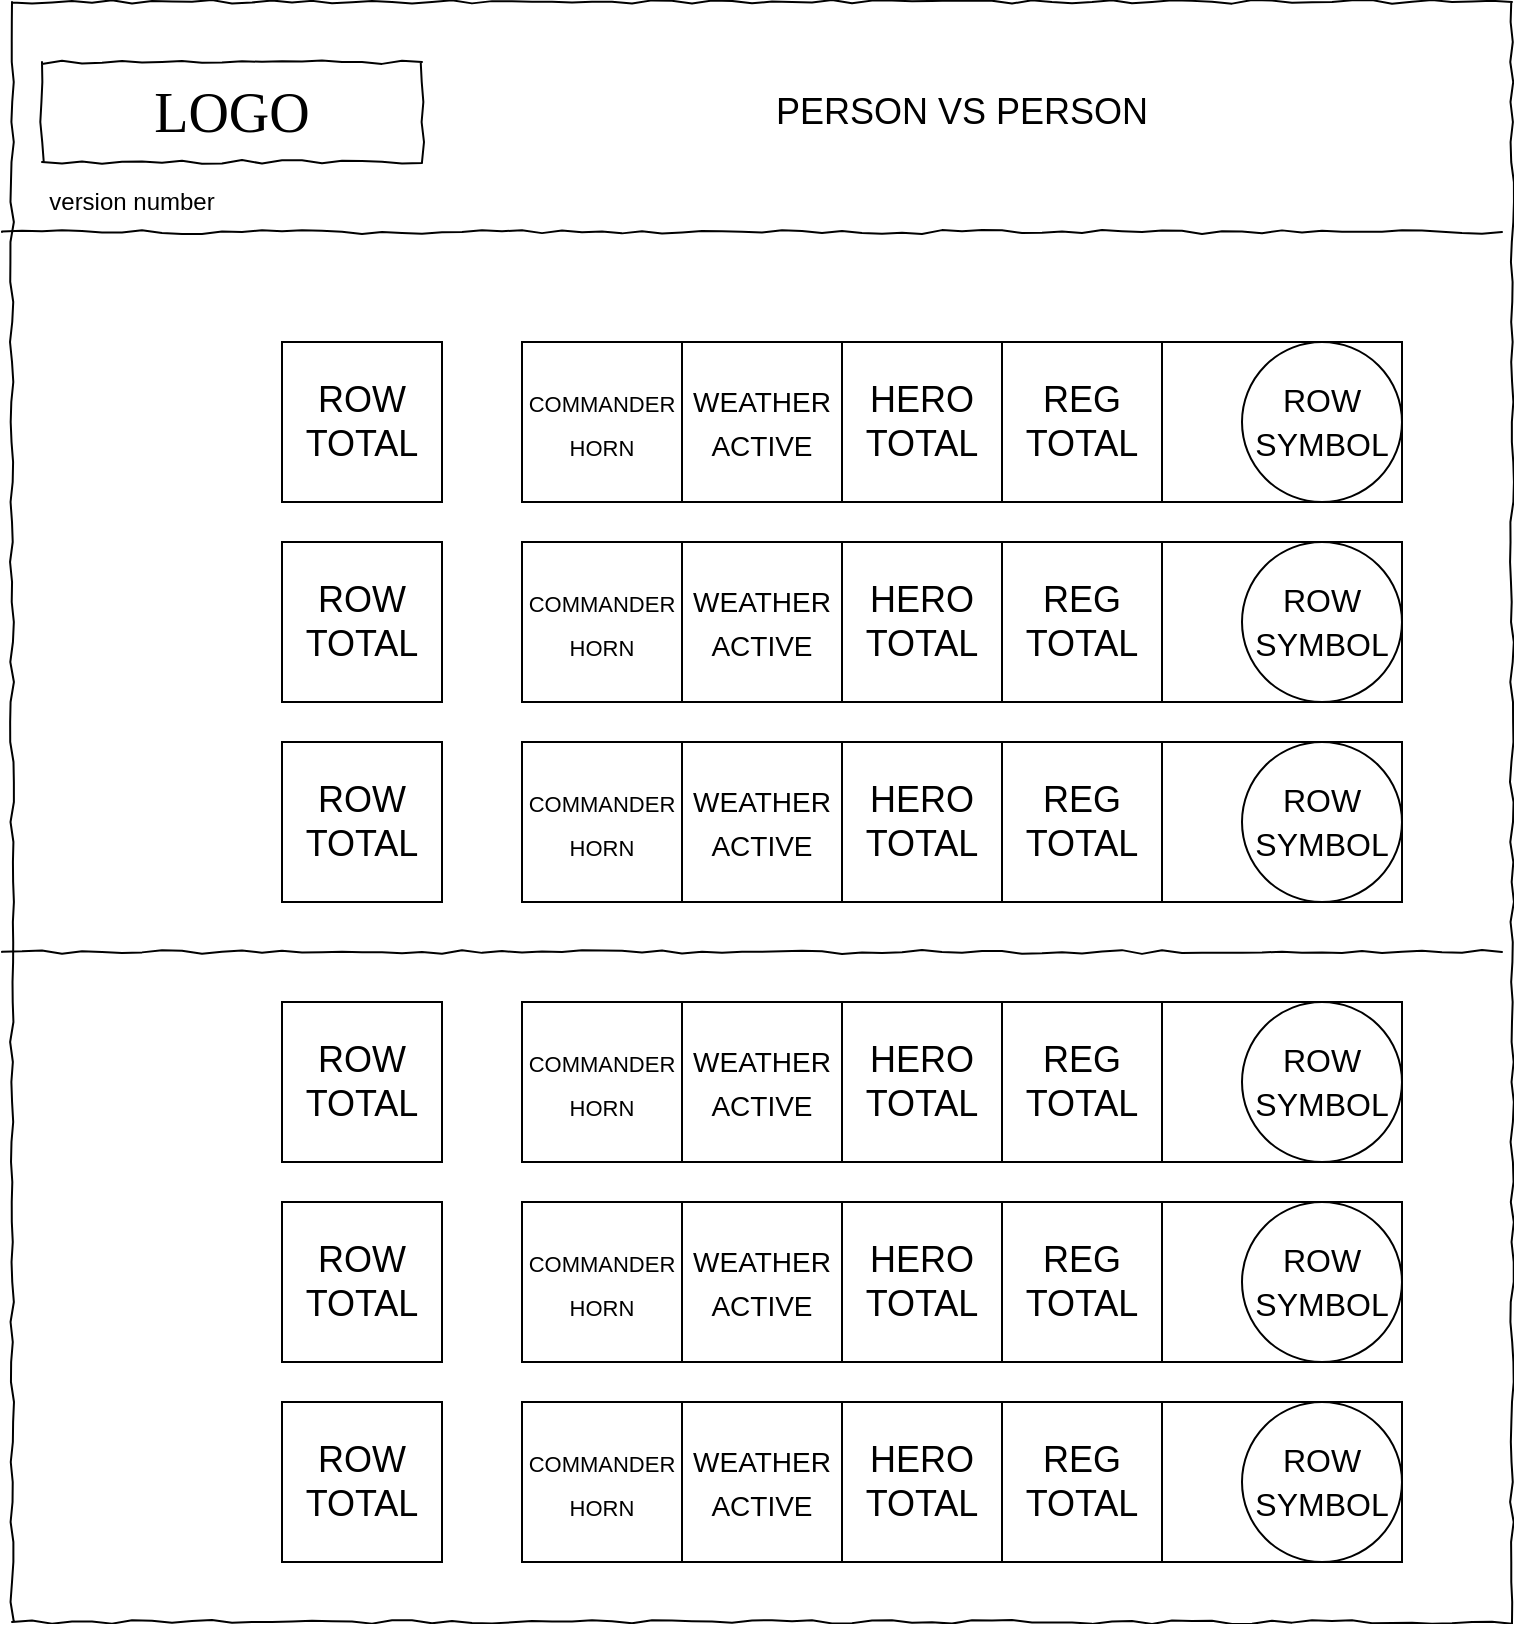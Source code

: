 <mxfile version="13.6.10" type="github">
  <diagram name="Page-1" id="03018318-947c-dd8e-b7a3-06fadd420f32">
    <mxGraphModel dx="1673" dy="876" grid="1" gridSize="10" guides="1" tooltips="1" connect="1" arrows="1" fold="1" page="1" pageScale="1" pageWidth="1100" pageHeight="850" background="#ffffff" math="0" shadow="0">
      <root>
        <mxCell id="0" />
        <mxCell id="1" parent="0" />
        <mxCell id="677b7b8949515195-1" value="" style="whiteSpace=wrap;html=1;rounded=0;shadow=0;labelBackgroundColor=none;strokeColor=#000000;strokeWidth=1;fillColor=none;fontFamily=Verdana;fontSize=12;fontColor=#000000;align=center;comic=1;" parent="1" vertex="1">
          <mxGeometry x="25" y="30" width="750" height="810" as="geometry" />
        </mxCell>
        <mxCell id="677b7b8949515195-2" value="LOGO" style="whiteSpace=wrap;html=1;rounded=0;shadow=0;labelBackgroundColor=none;strokeWidth=1;fontFamily=Verdana;fontSize=28;align=center;comic=1;" parent="1" vertex="1">
          <mxGeometry x="40" y="60" width="190" height="50" as="geometry" />
        </mxCell>
        <mxCell id="677b7b8949515195-9" value="" style="line;strokeWidth=1;html=1;rounded=0;shadow=0;labelBackgroundColor=none;fillColor=none;fontFamily=Verdana;fontSize=14;fontColor=#000000;align=center;comic=1;" parent="1" vertex="1">
          <mxGeometry x="20" y="140" width="750" height="10" as="geometry" />
        </mxCell>
        <mxCell id="R3c_TP9UUFSL7T_W99-w-1" value="version number" style="text;html=1;strokeColor=none;fillColor=none;align=center;verticalAlign=middle;whiteSpace=wrap;rounded=0;" vertex="1" parent="1">
          <mxGeometry x="40" y="120" width="90" height="20" as="geometry" />
        </mxCell>
        <mxCell id="R3c_TP9UUFSL7T_W99-w-2" value="PERSON VS PERSON" style="text;html=1;strokeColor=none;fillColor=none;align=center;verticalAlign=middle;whiteSpace=wrap;rounded=0;fontSize=18;" vertex="1" parent="1">
          <mxGeometry x="290" y="75" width="420" height="20" as="geometry" />
        </mxCell>
        <mxCell id="R3c_TP9UUFSL7T_W99-w-3" value="" style="rounded=0;whiteSpace=wrap;html=1;fontSize=18;" vertex="1" parent="1">
          <mxGeometry x="280" y="200" width="440" height="80" as="geometry" />
        </mxCell>
        <mxCell id="R3c_TP9UUFSL7T_W99-w-4" value="&lt;font style=&quot;font-size: 16px&quot;&gt;ROW SYMBOL&lt;/font&gt;" style="ellipse;whiteSpace=wrap;html=1;aspect=fixed;fontSize=18;" vertex="1" parent="1">
          <mxGeometry x="640" y="200" width="80" height="80" as="geometry" />
        </mxCell>
        <mxCell id="R3c_TP9UUFSL7T_W99-w-5" value="&lt;font style=&quot;font-size: 11px&quot;&gt;COMMANDER HORN&lt;/font&gt;" style="whiteSpace=wrap;html=1;aspect=fixed;fontSize=18;" vertex="1" parent="1">
          <mxGeometry x="280" y="200" width="80" height="80" as="geometry" />
        </mxCell>
        <mxCell id="R3c_TP9UUFSL7T_W99-w-6" value="ROW TOTAL" style="whiteSpace=wrap;html=1;aspect=fixed;fontSize=18;" vertex="1" parent="1">
          <mxGeometry x="160" y="200" width="80" height="80" as="geometry" />
        </mxCell>
        <mxCell id="R3c_TP9UUFSL7T_W99-w-7" value="&lt;font style=&quot;font-size: 14px&quot;&gt;WEATHER ACTIVE&lt;/font&gt;" style="whiteSpace=wrap;html=1;aspect=fixed;fontSize=18;" vertex="1" parent="1">
          <mxGeometry x="360" y="200" width="80" height="80" as="geometry" />
        </mxCell>
        <mxCell id="R3c_TP9UUFSL7T_W99-w-8" value="HERO TOTAL" style="whiteSpace=wrap;html=1;aspect=fixed;fontSize=18;" vertex="1" parent="1">
          <mxGeometry x="440" y="200" width="80" height="80" as="geometry" />
        </mxCell>
        <mxCell id="R3c_TP9UUFSL7T_W99-w-9" value="REG TOTAL" style="whiteSpace=wrap;html=1;aspect=fixed;fontSize=18;" vertex="1" parent="1">
          <mxGeometry x="520" y="200" width="80" height="80" as="geometry" />
        </mxCell>
        <mxCell id="R3c_TP9UUFSL7T_W99-w-10" value="" style="rounded=0;whiteSpace=wrap;html=1;fontSize=18;" vertex="1" parent="1">
          <mxGeometry x="280" y="300" width="440" height="80" as="geometry" />
        </mxCell>
        <mxCell id="R3c_TP9UUFSL7T_W99-w-11" value="&lt;font style=&quot;font-size: 16px&quot;&gt;ROW SYMBOL&lt;/font&gt;" style="ellipse;whiteSpace=wrap;html=1;aspect=fixed;fontSize=18;" vertex="1" parent="1">
          <mxGeometry x="640" y="300" width="80" height="80" as="geometry" />
        </mxCell>
        <mxCell id="R3c_TP9UUFSL7T_W99-w-12" value="&lt;font style=&quot;font-size: 11px&quot;&gt;COMMANDER HORN&lt;/font&gt;" style="whiteSpace=wrap;html=1;aspect=fixed;fontSize=18;" vertex="1" parent="1">
          <mxGeometry x="280" y="300" width="80" height="80" as="geometry" />
        </mxCell>
        <mxCell id="R3c_TP9UUFSL7T_W99-w-13" value="ROW TOTAL" style="whiteSpace=wrap;html=1;aspect=fixed;fontSize=18;" vertex="1" parent="1">
          <mxGeometry x="160" y="300" width="80" height="80" as="geometry" />
        </mxCell>
        <mxCell id="R3c_TP9UUFSL7T_W99-w-14" value="&lt;span style=&quot;font-size: 14px&quot;&gt;WEATHER ACTIVE&lt;/span&gt;" style="whiteSpace=wrap;html=1;aspect=fixed;fontSize=18;" vertex="1" parent="1">
          <mxGeometry x="360" y="300" width="80" height="80" as="geometry" />
        </mxCell>
        <mxCell id="R3c_TP9UUFSL7T_W99-w-15" value="HERO TOTAL" style="whiteSpace=wrap;html=1;aspect=fixed;fontSize=18;" vertex="1" parent="1">
          <mxGeometry x="440" y="300" width="80" height="80" as="geometry" />
        </mxCell>
        <mxCell id="R3c_TP9UUFSL7T_W99-w-16" value="REG TOTAL" style="whiteSpace=wrap;html=1;aspect=fixed;fontSize=18;" vertex="1" parent="1">
          <mxGeometry x="520" y="300" width="80" height="80" as="geometry" />
        </mxCell>
        <mxCell id="R3c_TP9UUFSL7T_W99-w-17" value="" style="rounded=0;whiteSpace=wrap;html=1;fontSize=18;" vertex="1" parent="1">
          <mxGeometry x="280" y="400" width="440" height="80" as="geometry" />
        </mxCell>
        <mxCell id="R3c_TP9UUFSL7T_W99-w-18" value="&lt;font style=&quot;font-size: 16px&quot;&gt;ROW SYMBOL&lt;/font&gt;" style="ellipse;whiteSpace=wrap;html=1;aspect=fixed;fontSize=18;" vertex="1" parent="1">
          <mxGeometry x="640" y="400" width="80" height="80" as="geometry" />
        </mxCell>
        <mxCell id="R3c_TP9UUFSL7T_W99-w-19" value="&lt;font style=&quot;font-size: 11px&quot;&gt;COMMANDER HORN&lt;/font&gt;" style="whiteSpace=wrap;html=1;aspect=fixed;fontSize=18;" vertex="1" parent="1">
          <mxGeometry x="280" y="400" width="80" height="80" as="geometry" />
        </mxCell>
        <mxCell id="R3c_TP9UUFSL7T_W99-w-20" value="ROW TOTAL" style="whiteSpace=wrap;html=1;aspect=fixed;fontSize=18;" vertex="1" parent="1">
          <mxGeometry x="160" y="400" width="80" height="80" as="geometry" />
        </mxCell>
        <mxCell id="R3c_TP9UUFSL7T_W99-w-21" value="&lt;span style=&quot;font-size: 14px&quot;&gt;WEATHER ACTIVE&lt;/span&gt;" style="whiteSpace=wrap;html=1;aspect=fixed;fontSize=18;" vertex="1" parent="1">
          <mxGeometry x="360" y="400" width="80" height="80" as="geometry" />
        </mxCell>
        <mxCell id="R3c_TP9UUFSL7T_W99-w-22" value="HERO TOTAL" style="whiteSpace=wrap;html=1;aspect=fixed;fontSize=18;" vertex="1" parent="1">
          <mxGeometry x="440" y="400" width="80" height="80" as="geometry" />
        </mxCell>
        <mxCell id="R3c_TP9UUFSL7T_W99-w-23" value="REG TOTAL" style="whiteSpace=wrap;html=1;aspect=fixed;fontSize=18;" vertex="1" parent="1">
          <mxGeometry x="520" y="400" width="80" height="80" as="geometry" />
        </mxCell>
        <mxCell id="R3c_TP9UUFSL7T_W99-w-24" value="" style="rounded=0;whiteSpace=wrap;html=1;fontSize=18;" vertex="1" parent="1">
          <mxGeometry x="280" y="530" width="440" height="80" as="geometry" />
        </mxCell>
        <mxCell id="R3c_TP9UUFSL7T_W99-w-25" value="&lt;font style=&quot;font-size: 16px&quot;&gt;ROW SYMBOL&lt;/font&gt;" style="ellipse;whiteSpace=wrap;html=1;aspect=fixed;fontSize=18;" vertex="1" parent="1">
          <mxGeometry x="640" y="530" width="80" height="80" as="geometry" />
        </mxCell>
        <mxCell id="R3c_TP9UUFSL7T_W99-w-26" value="&lt;font style=&quot;font-size: 11px&quot;&gt;COMMANDER HORN&lt;/font&gt;" style="whiteSpace=wrap;html=1;aspect=fixed;fontSize=18;" vertex="1" parent="1">
          <mxGeometry x="280" y="530" width="80" height="80" as="geometry" />
        </mxCell>
        <mxCell id="R3c_TP9UUFSL7T_W99-w-27" value="ROW TOTAL" style="whiteSpace=wrap;html=1;aspect=fixed;fontSize=18;" vertex="1" parent="1">
          <mxGeometry x="160" y="530" width="80" height="80" as="geometry" />
        </mxCell>
        <mxCell id="R3c_TP9UUFSL7T_W99-w-28" value="&lt;span style=&quot;font-size: 14px&quot;&gt;WEATHER ACTIVE&lt;/span&gt;" style="whiteSpace=wrap;html=1;aspect=fixed;fontSize=18;" vertex="1" parent="1">
          <mxGeometry x="360" y="530" width="80" height="80" as="geometry" />
        </mxCell>
        <mxCell id="R3c_TP9UUFSL7T_W99-w-29" value="HERO TOTAL" style="whiteSpace=wrap;html=1;aspect=fixed;fontSize=18;" vertex="1" parent="1">
          <mxGeometry x="440" y="530" width="80" height="80" as="geometry" />
        </mxCell>
        <mxCell id="R3c_TP9UUFSL7T_W99-w-30" value="REG TOTAL" style="whiteSpace=wrap;html=1;aspect=fixed;fontSize=18;" vertex="1" parent="1">
          <mxGeometry x="520" y="530" width="80" height="80" as="geometry" />
        </mxCell>
        <mxCell id="R3c_TP9UUFSL7T_W99-w-31" value="" style="rounded=0;whiteSpace=wrap;html=1;fontSize=18;" vertex="1" parent="1">
          <mxGeometry x="280" y="630" width="440" height="80" as="geometry" />
        </mxCell>
        <mxCell id="R3c_TP9UUFSL7T_W99-w-32" value="&lt;font style=&quot;font-size: 16px&quot;&gt;ROW SYMBOL&lt;/font&gt;" style="ellipse;whiteSpace=wrap;html=1;aspect=fixed;fontSize=18;" vertex="1" parent="1">
          <mxGeometry x="640" y="630" width="80" height="80" as="geometry" />
        </mxCell>
        <mxCell id="R3c_TP9UUFSL7T_W99-w-33" value="&lt;font style=&quot;font-size: 11px&quot;&gt;COMMANDER HORN&lt;/font&gt;" style="whiteSpace=wrap;html=1;aspect=fixed;fontSize=18;" vertex="1" parent="1">
          <mxGeometry x="280" y="630" width="80" height="80" as="geometry" />
        </mxCell>
        <mxCell id="R3c_TP9UUFSL7T_W99-w-34" value="ROW TOTAL" style="whiteSpace=wrap;html=1;aspect=fixed;fontSize=18;" vertex="1" parent="1">
          <mxGeometry x="160" y="630" width="80" height="80" as="geometry" />
        </mxCell>
        <mxCell id="R3c_TP9UUFSL7T_W99-w-35" value="&lt;span style=&quot;font-size: 14px&quot;&gt;WEATHER ACTIVE&lt;/span&gt;" style="whiteSpace=wrap;html=1;aspect=fixed;fontSize=18;" vertex="1" parent="1">
          <mxGeometry x="360" y="630" width="80" height="80" as="geometry" />
        </mxCell>
        <mxCell id="R3c_TP9UUFSL7T_W99-w-36" value="HERO TOTAL" style="whiteSpace=wrap;html=1;aspect=fixed;fontSize=18;" vertex="1" parent="1">
          <mxGeometry x="440" y="630" width="80" height="80" as="geometry" />
        </mxCell>
        <mxCell id="R3c_TP9UUFSL7T_W99-w-37" value="REG TOTAL" style="whiteSpace=wrap;html=1;aspect=fixed;fontSize=18;" vertex="1" parent="1">
          <mxGeometry x="520" y="630" width="80" height="80" as="geometry" />
        </mxCell>
        <mxCell id="R3c_TP9UUFSL7T_W99-w-38" value="" style="rounded=0;whiteSpace=wrap;html=1;fontSize=18;" vertex="1" parent="1">
          <mxGeometry x="280" y="730" width="440" height="80" as="geometry" />
        </mxCell>
        <mxCell id="R3c_TP9UUFSL7T_W99-w-39" value="&lt;font style=&quot;font-size: 16px&quot;&gt;ROW SYMBOL&lt;/font&gt;" style="ellipse;whiteSpace=wrap;html=1;aspect=fixed;fontSize=18;" vertex="1" parent="1">
          <mxGeometry x="640" y="730" width="80" height="80" as="geometry" />
        </mxCell>
        <mxCell id="R3c_TP9UUFSL7T_W99-w-40" value="&lt;font style=&quot;font-size: 11px&quot;&gt;COMMANDER HORN&lt;/font&gt;" style="whiteSpace=wrap;html=1;aspect=fixed;fontSize=18;" vertex="1" parent="1">
          <mxGeometry x="280" y="730" width="80" height="80" as="geometry" />
        </mxCell>
        <mxCell id="R3c_TP9UUFSL7T_W99-w-41" value="ROW TOTAL" style="whiteSpace=wrap;html=1;aspect=fixed;fontSize=18;" vertex="1" parent="1">
          <mxGeometry x="160" y="730" width="80" height="80" as="geometry" />
        </mxCell>
        <mxCell id="R3c_TP9UUFSL7T_W99-w-42" value="&lt;span style=&quot;font-size: 14px&quot;&gt;WEATHER ACTIVE&lt;/span&gt;" style="whiteSpace=wrap;html=1;aspect=fixed;fontSize=18;" vertex="1" parent="1">
          <mxGeometry x="360" y="730" width="80" height="80" as="geometry" />
        </mxCell>
        <mxCell id="R3c_TP9UUFSL7T_W99-w-43" value="HERO TOTAL" style="whiteSpace=wrap;html=1;aspect=fixed;fontSize=18;" vertex="1" parent="1">
          <mxGeometry x="440" y="730" width="80" height="80" as="geometry" />
        </mxCell>
        <mxCell id="R3c_TP9UUFSL7T_W99-w-44" value="REG TOTAL" style="whiteSpace=wrap;html=1;aspect=fixed;fontSize=18;" vertex="1" parent="1">
          <mxGeometry x="520" y="730" width="80" height="80" as="geometry" />
        </mxCell>
        <mxCell id="R3c_TP9UUFSL7T_W99-w-46" value="" style="line;strokeWidth=1;html=1;rounded=0;shadow=0;labelBackgroundColor=none;fillColor=none;fontFamily=Verdana;fontSize=14;fontColor=#000000;align=center;comic=1;" vertex="1" parent="1">
          <mxGeometry x="20" y="500" width="750" height="10" as="geometry" />
        </mxCell>
      </root>
    </mxGraphModel>
  </diagram>
</mxfile>
